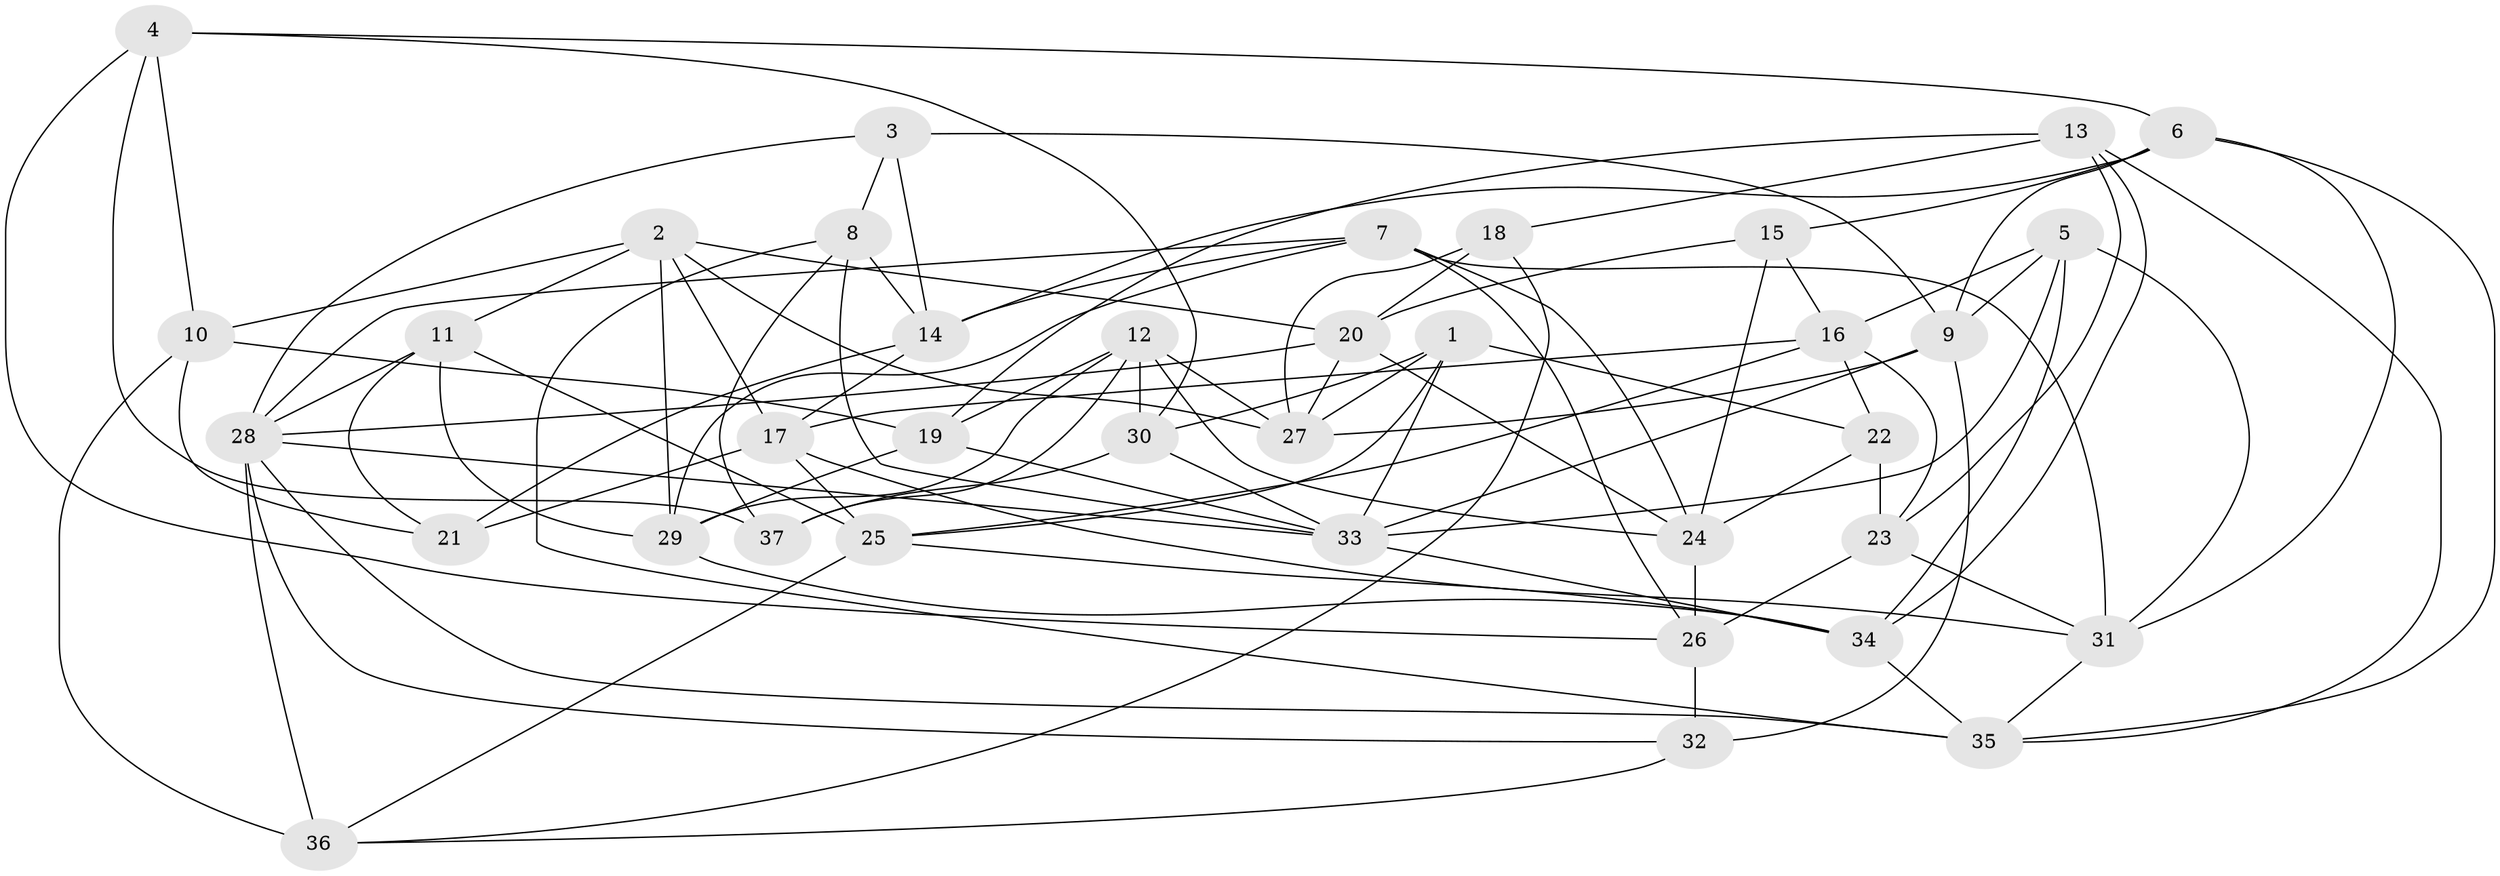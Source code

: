 // original degree distribution, {4: 1.0}
// Generated by graph-tools (version 1.1) at 2025/38/03/04/25 23:38:06]
// undirected, 37 vertices, 100 edges
graph export_dot {
  node [color=gray90,style=filled];
  1;
  2;
  3;
  4;
  5;
  6;
  7;
  8;
  9;
  10;
  11;
  12;
  13;
  14;
  15;
  16;
  17;
  18;
  19;
  20;
  21;
  22;
  23;
  24;
  25;
  26;
  27;
  28;
  29;
  30;
  31;
  32;
  33;
  34;
  35;
  36;
  37;
  1 -- 22 [weight=1.0];
  1 -- 25 [weight=1.0];
  1 -- 27 [weight=1.0];
  1 -- 30 [weight=2.0];
  1 -- 33 [weight=1.0];
  2 -- 10 [weight=1.0];
  2 -- 11 [weight=1.0];
  2 -- 17 [weight=1.0];
  2 -- 20 [weight=1.0];
  2 -- 27 [weight=1.0];
  2 -- 29 [weight=1.0];
  3 -- 8 [weight=1.0];
  3 -- 9 [weight=1.0];
  3 -- 14 [weight=1.0];
  3 -- 28 [weight=1.0];
  4 -- 6 [weight=1.0];
  4 -- 10 [weight=1.0];
  4 -- 26 [weight=2.0];
  4 -- 30 [weight=1.0];
  4 -- 37 [weight=1.0];
  5 -- 9 [weight=1.0];
  5 -- 16 [weight=1.0];
  5 -- 31 [weight=1.0];
  5 -- 33 [weight=2.0];
  5 -- 34 [weight=1.0];
  6 -- 9 [weight=1.0];
  6 -- 14 [weight=1.0];
  6 -- 15 [weight=1.0];
  6 -- 31 [weight=1.0];
  6 -- 35 [weight=1.0];
  7 -- 14 [weight=1.0];
  7 -- 24 [weight=1.0];
  7 -- 26 [weight=1.0];
  7 -- 28 [weight=1.0];
  7 -- 29 [weight=1.0];
  7 -- 31 [weight=1.0];
  8 -- 14 [weight=1.0];
  8 -- 33 [weight=2.0];
  8 -- 35 [weight=1.0];
  8 -- 37 [weight=1.0];
  9 -- 27 [weight=1.0];
  9 -- 32 [weight=1.0];
  9 -- 33 [weight=1.0];
  10 -- 19 [weight=2.0];
  10 -- 21 [weight=1.0];
  10 -- 36 [weight=1.0];
  11 -- 21 [weight=1.0];
  11 -- 25 [weight=2.0];
  11 -- 28 [weight=1.0];
  11 -- 29 [weight=1.0];
  12 -- 19 [weight=1.0];
  12 -- 24 [weight=1.0];
  12 -- 27 [weight=1.0];
  12 -- 29 [weight=1.0];
  12 -- 30 [weight=1.0];
  12 -- 37 [weight=1.0];
  13 -- 18 [weight=1.0];
  13 -- 19 [weight=1.0];
  13 -- 23 [weight=2.0];
  13 -- 34 [weight=1.0];
  13 -- 35 [weight=1.0];
  14 -- 17 [weight=1.0];
  14 -- 21 [weight=1.0];
  15 -- 16 [weight=1.0];
  15 -- 20 [weight=1.0];
  15 -- 24 [weight=1.0];
  16 -- 17 [weight=1.0];
  16 -- 22 [weight=1.0];
  16 -- 23 [weight=1.0];
  16 -- 25 [weight=1.0];
  17 -- 21 [weight=1.0];
  17 -- 25 [weight=1.0];
  17 -- 31 [weight=1.0];
  18 -- 20 [weight=1.0];
  18 -- 27 [weight=1.0];
  18 -- 36 [weight=1.0];
  19 -- 29 [weight=1.0];
  19 -- 33 [weight=1.0];
  20 -- 24 [weight=1.0];
  20 -- 27 [weight=1.0];
  20 -- 28 [weight=1.0];
  22 -- 23 [weight=1.0];
  22 -- 24 [weight=1.0];
  23 -- 26 [weight=1.0];
  23 -- 31 [weight=1.0];
  24 -- 26 [weight=1.0];
  25 -- 34 [weight=1.0];
  25 -- 36 [weight=2.0];
  26 -- 32 [weight=1.0];
  28 -- 32 [weight=1.0];
  28 -- 33 [weight=1.0];
  28 -- 35 [weight=1.0];
  28 -- 36 [weight=1.0];
  29 -- 34 [weight=1.0];
  30 -- 33 [weight=1.0];
  30 -- 37 [weight=1.0];
  31 -- 35 [weight=1.0];
  32 -- 36 [weight=1.0];
  33 -- 34 [weight=1.0];
  34 -- 35 [weight=1.0];
}
